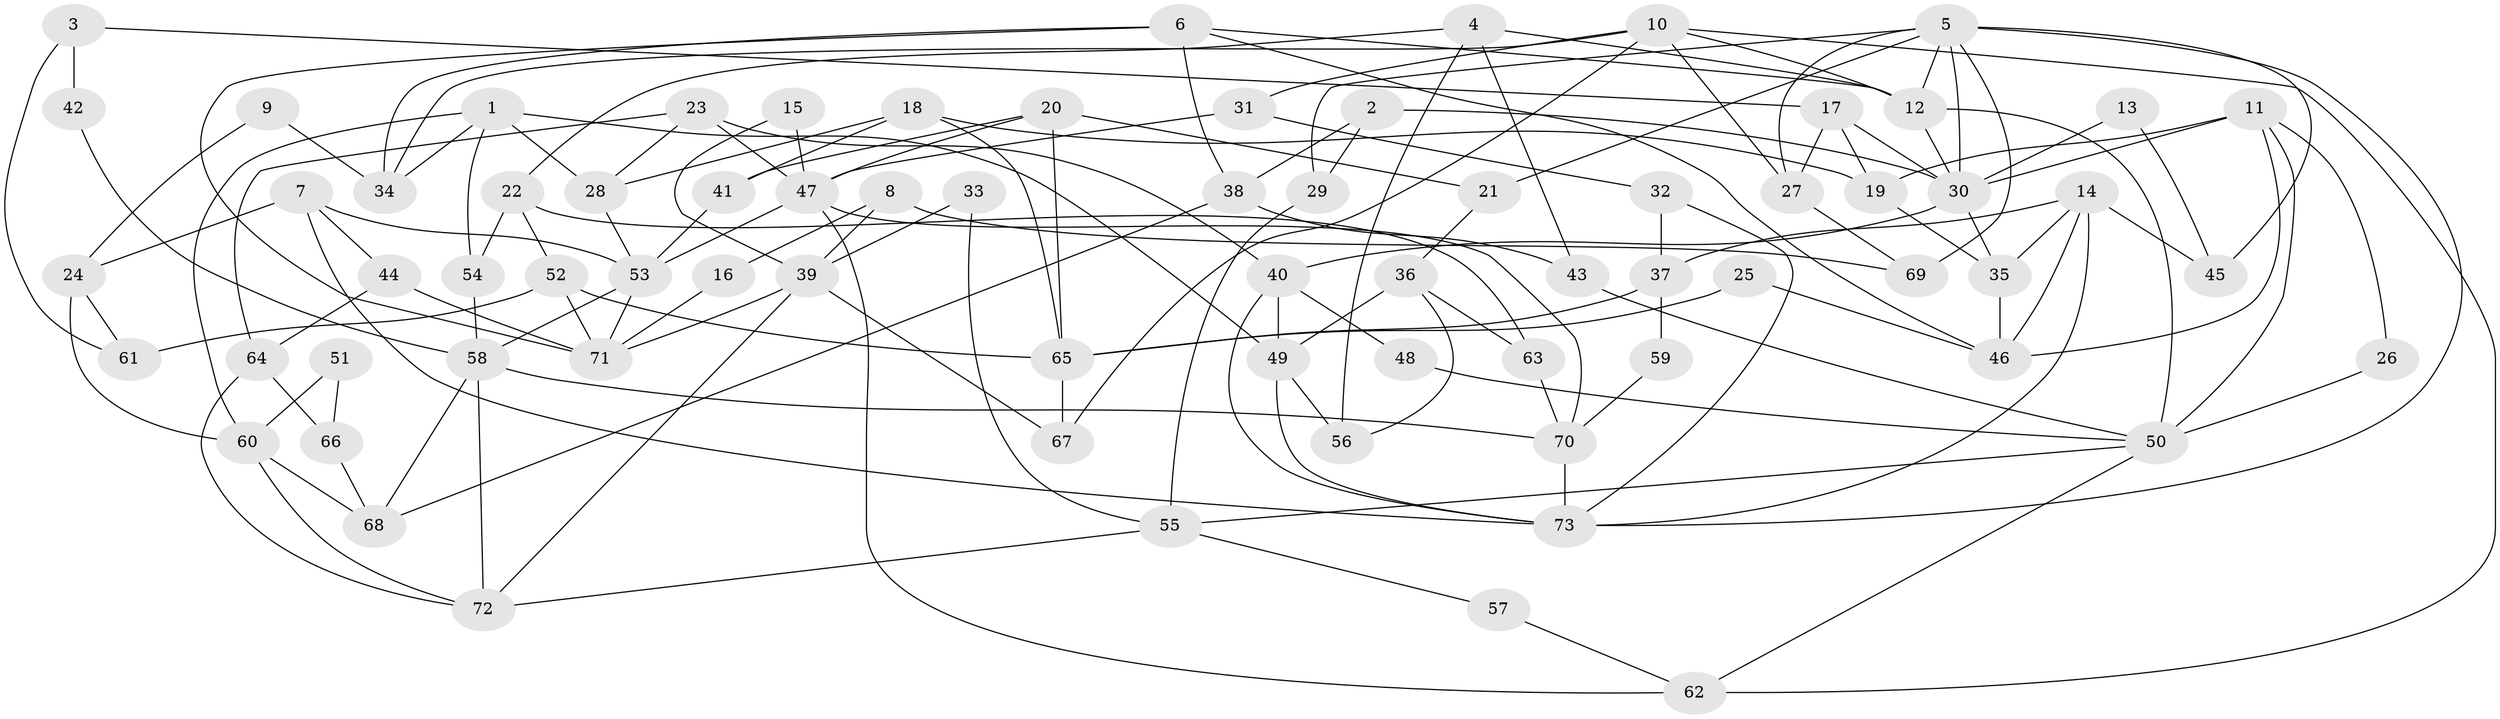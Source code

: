 // coarse degree distribution, {8: 0.09090909090909091, 6: 0.1590909090909091, 7: 0.022727272727272728, 4: 0.18181818181818182, 14: 0.022727272727272728, 2: 0.20454545454545456, 12: 0.022727272727272728, 3: 0.20454545454545456, 5: 0.09090909090909091}
// Generated by graph-tools (version 1.1) at 2025/51/03/04/25 22:51:07]
// undirected, 73 vertices, 146 edges
graph export_dot {
  node [color=gray90,style=filled];
  1;
  2;
  3;
  4;
  5;
  6;
  7;
  8;
  9;
  10;
  11;
  12;
  13;
  14;
  15;
  16;
  17;
  18;
  19;
  20;
  21;
  22;
  23;
  24;
  25;
  26;
  27;
  28;
  29;
  30;
  31;
  32;
  33;
  34;
  35;
  36;
  37;
  38;
  39;
  40;
  41;
  42;
  43;
  44;
  45;
  46;
  47;
  48;
  49;
  50;
  51;
  52;
  53;
  54;
  55;
  56;
  57;
  58;
  59;
  60;
  61;
  62;
  63;
  64;
  65;
  66;
  67;
  68;
  69;
  70;
  71;
  72;
  73;
  1 -- 28;
  1 -- 49;
  1 -- 34;
  1 -- 54;
  1 -- 60;
  2 -- 38;
  2 -- 30;
  2 -- 29;
  3 -- 17;
  3 -- 61;
  3 -- 42;
  4 -- 12;
  4 -- 56;
  4 -- 22;
  4 -- 43;
  5 -- 27;
  5 -- 29;
  5 -- 12;
  5 -- 21;
  5 -- 30;
  5 -- 45;
  5 -- 69;
  5 -- 73;
  6 -- 46;
  6 -- 34;
  6 -- 12;
  6 -- 38;
  6 -- 71;
  7 -- 53;
  7 -- 73;
  7 -- 24;
  7 -- 44;
  8 -- 39;
  8 -- 69;
  8 -- 16;
  9 -- 34;
  9 -- 24;
  10 -- 12;
  10 -- 31;
  10 -- 27;
  10 -- 34;
  10 -- 62;
  10 -- 67;
  11 -- 50;
  11 -- 30;
  11 -- 19;
  11 -- 26;
  11 -- 46;
  12 -- 30;
  12 -- 50;
  13 -- 45;
  13 -- 30;
  14 -- 46;
  14 -- 35;
  14 -- 37;
  14 -- 45;
  14 -- 73;
  15 -- 39;
  15 -- 47;
  16 -- 71;
  17 -- 19;
  17 -- 30;
  17 -- 27;
  18 -- 28;
  18 -- 41;
  18 -- 19;
  18 -- 65;
  19 -- 35;
  20 -- 65;
  20 -- 21;
  20 -- 41;
  20 -- 47;
  21 -- 36;
  22 -- 54;
  22 -- 52;
  22 -- 63;
  23 -- 47;
  23 -- 40;
  23 -- 28;
  23 -- 64;
  24 -- 60;
  24 -- 61;
  25 -- 65;
  25 -- 46;
  26 -- 50;
  27 -- 69;
  28 -- 53;
  29 -- 55;
  30 -- 35;
  30 -- 40;
  31 -- 32;
  31 -- 47;
  32 -- 73;
  32 -- 37;
  33 -- 39;
  33 -- 55;
  35 -- 46;
  36 -- 49;
  36 -- 63;
  36 -- 56;
  37 -- 65;
  37 -- 59;
  38 -- 43;
  38 -- 68;
  39 -- 71;
  39 -- 72;
  39 -- 67;
  40 -- 73;
  40 -- 48;
  40 -- 49;
  41 -- 53;
  42 -- 58;
  43 -- 50;
  44 -- 71;
  44 -- 64;
  47 -- 53;
  47 -- 62;
  47 -- 70;
  48 -- 50;
  49 -- 73;
  49 -- 56;
  50 -- 62;
  50 -- 55;
  51 -- 66;
  51 -- 60;
  52 -- 65;
  52 -- 61;
  52 -- 71;
  53 -- 58;
  53 -- 71;
  54 -- 58;
  55 -- 72;
  55 -- 57;
  57 -- 62;
  58 -- 70;
  58 -- 68;
  58 -- 72;
  59 -- 70;
  60 -- 72;
  60 -- 68;
  63 -- 70;
  64 -- 66;
  64 -- 72;
  65 -- 67;
  66 -- 68;
  70 -- 73;
}
